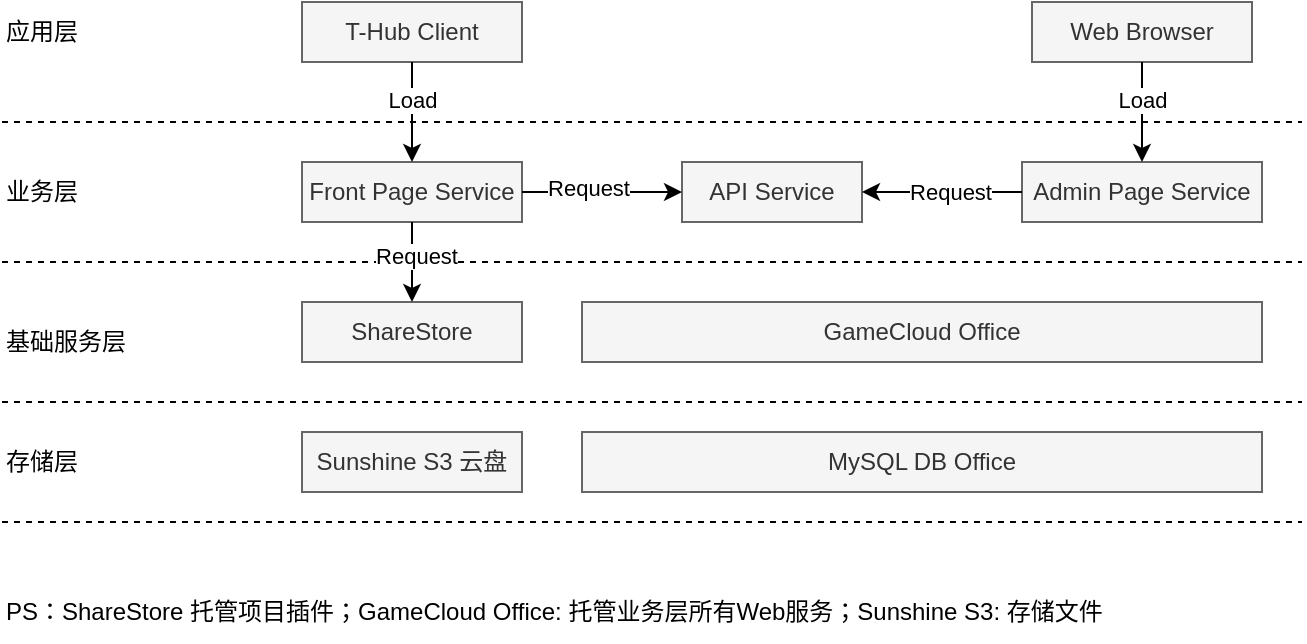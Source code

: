<mxfile version="14.8.1" type="github">
  <diagram id="Jwy7vbVY8Tll4G8eSrtE" name="Page-1">
    <mxGraphModel dx="787" dy="499" grid="1" gridSize="10" guides="1" tooltips="1" connect="1" arrows="1" fold="1" page="0" pageScale="1" pageWidth="827" pageHeight="1169" math="0" shadow="0">
      <root>
        <mxCell id="0" />
        <mxCell id="1" parent="0" />
        <mxCell id="6alVHcAHhMvoTwvUmljT-1" value="" style="endArrow=none;dashed=1;html=1;" edge="1" parent="1">
          <mxGeometry width="50" height="50" relative="1" as="geometry">
            <mxPoint x="100" y="180" as="sourcePoint" />
            <mxPoint x="750" y="180" as="targetPoint" />
          </mxGeometry>
        </mxCell>
        <mxCell id="6alVHcAHhMvoTwvUmljT-2" value="应用层" style="text;html=1;strokeColor=none;fillColor=none;align=left;verticalAlign=middle;whiteSpace=wrap;rounded=0;" vertex="1" parent="1">
          <mxGeometry x="100" y="125" width="40" height="20" as="geometry" />
        </mxCell>
        <mxCell id="6alVHcAHhMvoTwvUmljT-3" value="T-Hub Client" style="rounded=0;whiteSpace=wrap;html=1;fillColor=#f5f5f5;strokeColor=#666666;fontColor=#333333;" vertex="1" parent="1">
          <mxGeometry x="250" y="120" width="110" height="30" as="geometry" />
        </mxCell>
        <mxCell id="6alVHcAHhMvoTwvUmljT-9" value="Web Browser" style="rounded=0;whiteSpace=wrap;html=1;fillColor=#f5f5f5;strokeColor=#666666;fontColor=#333333;" vertex="1" parent="1">
          <mxGeometry x="615" y="120" width="110" height="30" as="geometry" />
        </mxCell>
        <mxCell id="6alVHcAHhMvoTwvUmljT-11" value="" style="endArrow=none;dashed=1;html=1;" edge="1" parent="1">
          <mxGeometry width="50" height="50" relative="1" as="geometry">
            <mxPoint x="100" y="250" as="sourcePoint" />
            <mxPoint x="750" y="250" as="targetPoint" />
          </mxGeometry>
        </mxCell>
        <mxCell id="6alVHcAHhMvoTwvUmljT-12" value="业务层" style="text;html=1;strokeColor=none;fillColor=none;align=left;verticalAlign=middle;whiteSpace=wrap;rounded=0;" vertex="1" parent="1">
          <mxGeometry x="100" y="205" width="40" height="20" as="geometry" />
        </mxCell>
        <mxCell id="6alVHcAHhMvoTwvUmljT-14" value="Front Page Service" style="rounded=0;whiteSpace=wrap;html=1;fillColor=#f5f5f5;strokeColor=#666666;fontColor=#333333;" vertex="1" parent="1">
          <mxGeometry x="250" y="200" width="110" height="30" as="geometry" />
        </mxCell>
        <mxCell id="6alVHcAHhMvoTwvUmljT-15" value="Admin Page Service" style="rounded=0;whiteSpace=wrap;html=1;fillColor=#f5f5f5;strokeColor=#666666;fontColor=#333333;" vertex="1" parent="1">
          <mxGeometry x="610" y="200" width="120" height="30" as="geometry" />
        </mxCell>
        <mxCell id="6alVHcAHhMvoTwvUmljT-16" value="" style="endArrow=classic;html=1;exitX=0.5;exitY=1;exitDx=0;exitDy=0;entryX=0.5;entryY=0;entryDx=0;entryDy=0;" edge="1" parent="1" source="6alVHcAHhMvoTwvUmljT-3" target="6alVHcAHhMvoTwvUmljT-14">
          <mxGeometry width="50" height="50" relative="1" as="geometry">
            <mxPoint x="320" y="410" as="sourcePoint" />
            <mxPoint x="370" y="360" as="targetPoint" />
          </mxGeometry>
        </mxCell>
        <mxCell id="6alVHcAHhMvoTwvUmljT-17" value="Load" style="edgeLabel;html=1;align=center;verticalAlign=middle;resizable=0;points=[];" vertex="1" connectable="0" parent="6alVHcAHhMvoTwvUmljT-16">
          <mxGeometry x="-0.24" y="3" relative="1" as="geometry">
            <mxPoint x="-3" as="offset" />
          </mxGeometry>
        </mxCell>
        <mxCell id="6alVHcAHhMvoTwvUmljT-18" value="" style="endArrow=classic;html=1;exitX=0.5;exitY=1;exitDx=0;exitDy=0;entryX=0.5;entryY=0;entryDx=0;entryDy=0;" edge="1" parent="1" source="6alVHcAHhMvoTwvUmljT-9" target="6alVHcAHhMvoTwvUmljT-15">
          <mxGeometry width="50" height="50" relative="1" as="geometry">
            <mxPoint x="315" y="160" as="sourcePoint" />
            <mxPoint x="315" y="210" as="targetPoint" />
          </mxGeometry>
        </mxCell>
        <mxCell id="6alVHcAHhMvoTwvUmljT-19" value="Load" style="edgeLabel;html=1;align=center;verticalAlign=middle;resizable=0;points=[];" vertex="1" connectable="0" parent="6alVHcAHhMvoTwvUmljT-18">
          <mxGeometry x="-0.24" y="3" relative="1" as="geometry">
            <mxPoint x="-3" as="offset" />
          </mxGeometry>
        </mxCell>
        <mxCell id="6alVHcAHhMvoTwvUmljT-20" value="API Service" style="rounded=0;whiteSpace=wrap;html=1;fillColor=#f5f5f5;strokeColor=#666666;fontColor=#333333;" vertex="1" parent="1">
          <mxGeometry x="440" y="200" width="90" height="30" as="geometry" />
        </mxCell>
        <mxCell id="6alVHcAHhMvoTwvUmljT-24" value="" style="endArrow=classic;html=1;exitX=0;exitY=0.5;exitDx=0;exitDy=0;entryX=1;entryY=0.5;entryDx=0;entryDy=0;" edge="1" parent="1" source="6alVHcAHhMvoTwvUmljT-15" target="6alVHcAHhMvoTwvUmljT-20">
          <mxGeometry width="50" height="50" relative="1" as="geometry">
            <mxPoint x="360" y="390" as="sourcePoint" />
            <mxPoint x="410" y="340" as="targetPoint" />
          </mxGeometry>
        </mxCell>
        <mxCell id="6alVHcAHhMvoTwvUmljT-25" value="Request" style="edgeLabel;html=1;align=center;verticalAlign=middle;resizable=0;points=[];" vertex="1" connectable="0" parent="6alVHcAHhMvoTwvUmljT-24">
          <mxGeometry x="-0.086" y="2" relative="1" as="geometry">
            <mxPoint y="-2" as="offset" />
          </mxGeometry>
        </mxCell>
        <mxCell id="6alVHcAHhMvoTwvUmljT-26" value="" style="endArrow=classic;html=1;exitX=1;exitY=0.5;exitDx=0;exitDy=0;entryX=0;entryY=0.5;entryDx=0;entryDy=0;" edge="1" parent="1" source="6alVHcAHhMvoTwvUmljT-14" target="6alVHcAHhMvoTwvUmljT-20">
          <mxGeometry width="50" height="50" relative="1" as="geometry">
            <mxPoint x="370" y="330" as="sourcePoint" />
            <mxPoint x="420" y="280" as="targetPoint" />
          </mxGeometry>
        </mxCell>
        <mxCell id="6alVHcAHhMvoTwvUmljT-27" value="Request" style="edgeLabel;html=1;align=center;verticalAlign=middle;resizable=0;points=[];" vertex="1" connectable="0" parent="6alVHcAHhMvoTwvUmljT-26">
          <mxGeometry x="-0.171" y="3" relative="1" as="geometry">
            <mxPoint y="1" as="offset" />
          </mxGeometry>
        </mxCell>
        <mxCell id="6alVHcAHhMvoTwvUmljT-28" value="" style="endArrow=none;dashed=1;html=1;" edge="1" parent="1">
          <mxGeometry width="50" height="50" relative="1" as="geometry">
            <mxPoint x="100" y="320" as="sourcePoint" />
            <mxPoint x="750" y="320" as="targetPoint" />
          </mxGeometry>
        </mxCell>
        <mxCell id="6alVHcAHhMvoTwvUmljT-29" value="基础服务层" style="text;html=1;strokeColor=none;fillColor=none;align=left;verticalAlign=middle;whiteSpace=wrap;rounded=0;" vertex="1" parent="1">
          <mxGeometry x="100" y="280" width="70" height="20" as="geometry" />
        </mxCell>
        <mxCell id="6alVHcAHhMvoTwvUmljT-30" value="存储层" style="text;html=1;strokeColor=none;fillColor=none;align=left;verticalAlign=middle;whiteSpace=wrap;rounded=0;" vertex="1" parent="1">
          <mxGeometry x="100" y="340" width="70" height="20" as="geometry" />
        </mxCell>
        <mxCell id="6alVHcAHhMvoTwvUmljT-31" value="" style="endArrow=none;dashed=1;html=1;" edge="1" parent="1">
          <mxGeometry width="50" height="50" relative="1" as="geometry">
            <mxPoint x="100" y="380" as="sourcePoint" />
            <mxPoint x="750" y="380" as="targetPoint" />
          </mxGeometry>
        </mxCell>
        <mxCell id="6alVHcAHhMvoTwvUmljT-33" value="GameCloud Office" style="rounded=0;whiteSpace=wrap;html=1;fillColor=#f5f5f5;strokeColor=#666666;fontColor=#333333;" vertex="1" parent="1">
          <mxGeometry x="390" y="270" width="340" height="30" as="geometry" />
        </mxCell>
        <mxCell id="6alVHcAHhMvoTwvUmljT-40" style="edgeStyle=orthogonalEdgeStyle;rounded=0;orthogonalLoop=1;jettySize=auto;html=1;exitX=0.5;exitY=0;exitDx=0;exitDy=0;" edge="1" parent="1" source="6alVHcAHhMvoTwvUmljT-34">
          <mxGeometry relative="1" as="geometry">
            <mxPoint x="305" y="270" as="targetPoint" />
          </mxGeometry>
        </mxCell>
        <mxCell id="6alVHcAHhMvoTwvUmljT-34" value="ShareStore" style="rounded=0;whiteSpace=wrap;html=1;fillColor=#f5f5f5;strokeColor=#666666;fontColor=#333333;" vertex="1" parent="1">
          <mxGeometry x="250" y="270" width="110" height="30" as="geometry" />
        </mxCell>
        <mxCell id="6alVHcAHhMvoTwvUmljT-35" value="MySQL DB Office" style="rounded=0;whiteSpace=wrap;html=1;fillColor=#f5f5f5;strokeColor=#666666;fontColor=#333333;" vertex="1" parent="1">
          <mxGeometry x="390" y="335" width="340" height="30" as="geometry" />
        </mxCell>
        <mxCell id="6alVHcAHhMvoTwvUmljT-36" value="Sunshine S3 云盘" style="rounded=0;whiteSpace=wrap;html=1;fillColor=#f5f5f5;strokeColor=#666666;fontColor=#333333;" vertex="1" parent="1">
          <mxGeometry x="250" y="335" width="110" height="30" as="geometry" />
        </mxCell>
        <mxCell id="6alVHcAHhMvoTwvUmljT-37" value="PS：ShareStore 托管项目插件；GameCloud Office: 托管业务层所有Web服务；Sunshine S3: 存储文件" style="text;html=1;strokeColor=none;fillColor=none;align=left;verticalAlign=middle;whiteSpace=wrap;rounded=0;" vertex="1" parent="1">
          <mxGeometry x="100" y="410" width="640" height="30" as="geometry" />
        </mxCell>
        <mxCell id="6alVHcAHhMvoTwvUmljT-39" value="" style="endArrow=classic;html=1;exitX=0.5;exitY=1;exitDx=0;exitDy=0;" edge="1" parent="1" source="6alVHcAHhMvoTwvUmljT-14">
          <mxGeometry width="50" height="50" relative="1" as="geometry">
            <mxPoint x="300" y="280" as="sourcePoint" />
            <mxPoint x="305" y="270" as="targetPoint" />
          </mxGeometry>
        </mxCell>
        <mxCell id="6alVHcAHhMvoTwvUmljT-41" value="Request" style="edgeLabel;html=1;align=center;verticalAlign=middle;resizable=0;points=[];" vertex="1" connectable="0" parent="6alVHcAHhMvoTwvUmljT-39">
          <mxGeometry x="-0.175" y="2" relative="1" as="geometry">
            <mxPoint as="offset" />
          </mxGeometry>
        </mxCell>
      </root>
    </mxGraphModel>
  </diagram>
</mxfile>
